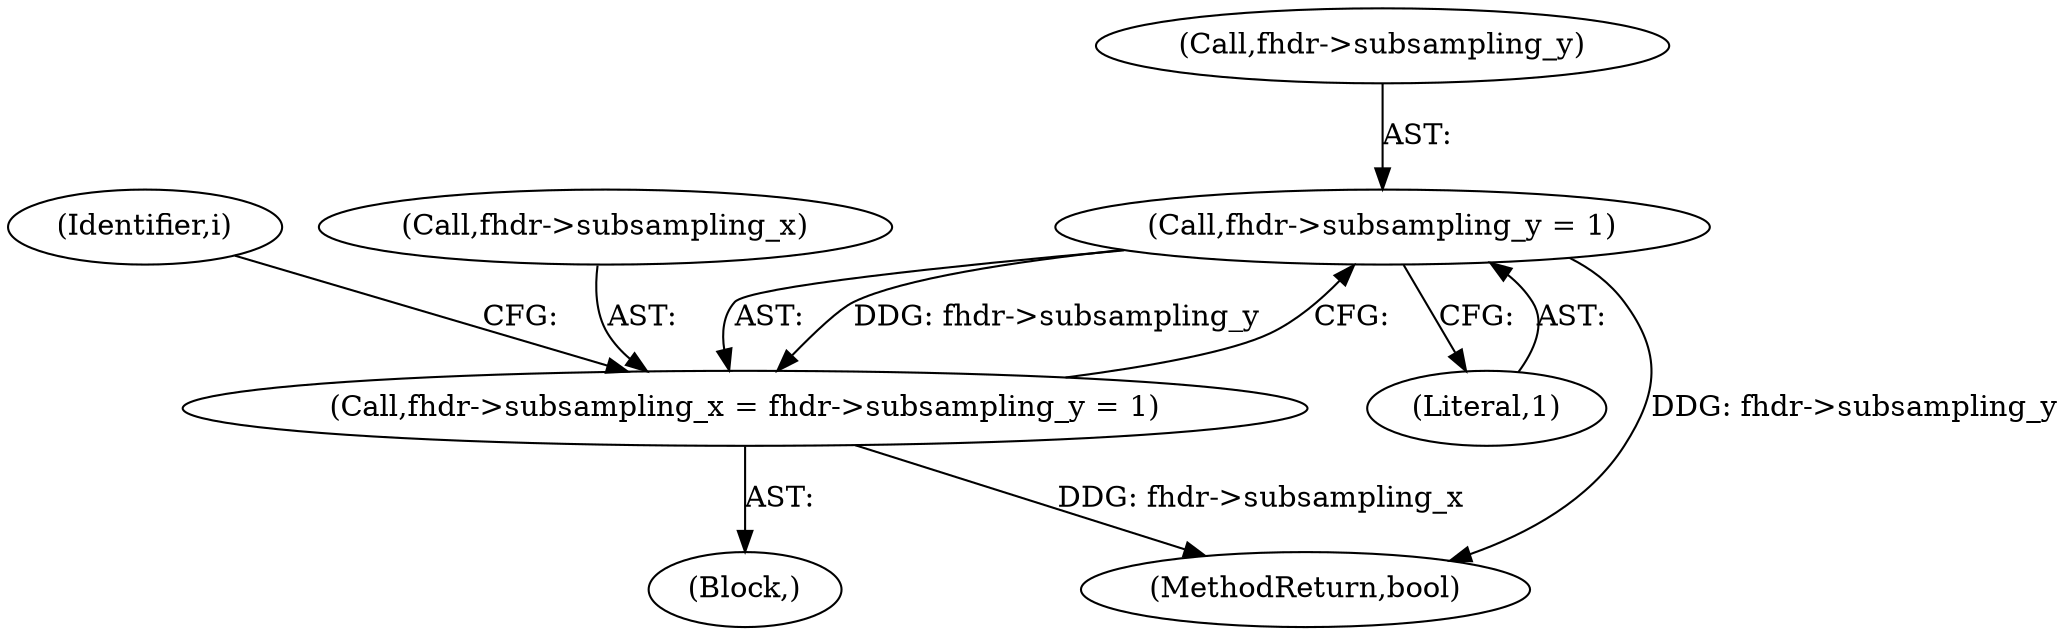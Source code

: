 digraph "0_Chrome_27c68f543e5eba779902447445dfb05ec3f5bf75_15@pointer" {
"1000283" [label="(Call,fhdr->subsampling_y = 1)"];
"1000279" [label="(Call,fhdr->subsampling_x = fhdr->subsampling_y = 1)"];
"1000268" [label="(Block,)"];
"1000291" [label="(Identifier,i)"];
"1000280" [label="(Call,fhdr->subsampling_x)"];
"1000287" [label="(Literal,1)"];
"1000283" [label="(Call,fhdr->subsampling_y = 1)"];
"1000284" [label="(Call,fhdr->subsampling_y)"];
"1000279" [label="(Call,fhdr->subsampling_x = fhdr->subsampling_y = 1)"];
"1000453" [label="(MethodReturn,bool)"];
"1000283" -> "1000279"  [label="AST: "];
"1000283" -> "1000287"  [label="CFG: "];
"1000284" -> "1000283"  [label="AST: "];
"1000287" -> "1000283"  [label="AST: "];
"1000279" -> "1000283"  [label="CFG: "];
"1000283" -> "1000453"  [label="DDG: fhdr->subsampling_y"];
"1000283" -> "1000279"  [label="DDG: fhdr->subsampling_y"];
"1000279" -> "1000268"  [label="AST: "];
"1000280" -> "1000279"  [label="AST: "];
"1000291" -> "1000279"  [label="CFG: "];
"1000279" -> "1000453"  [label="DDG: fhdr->subsampling_x"];
}
